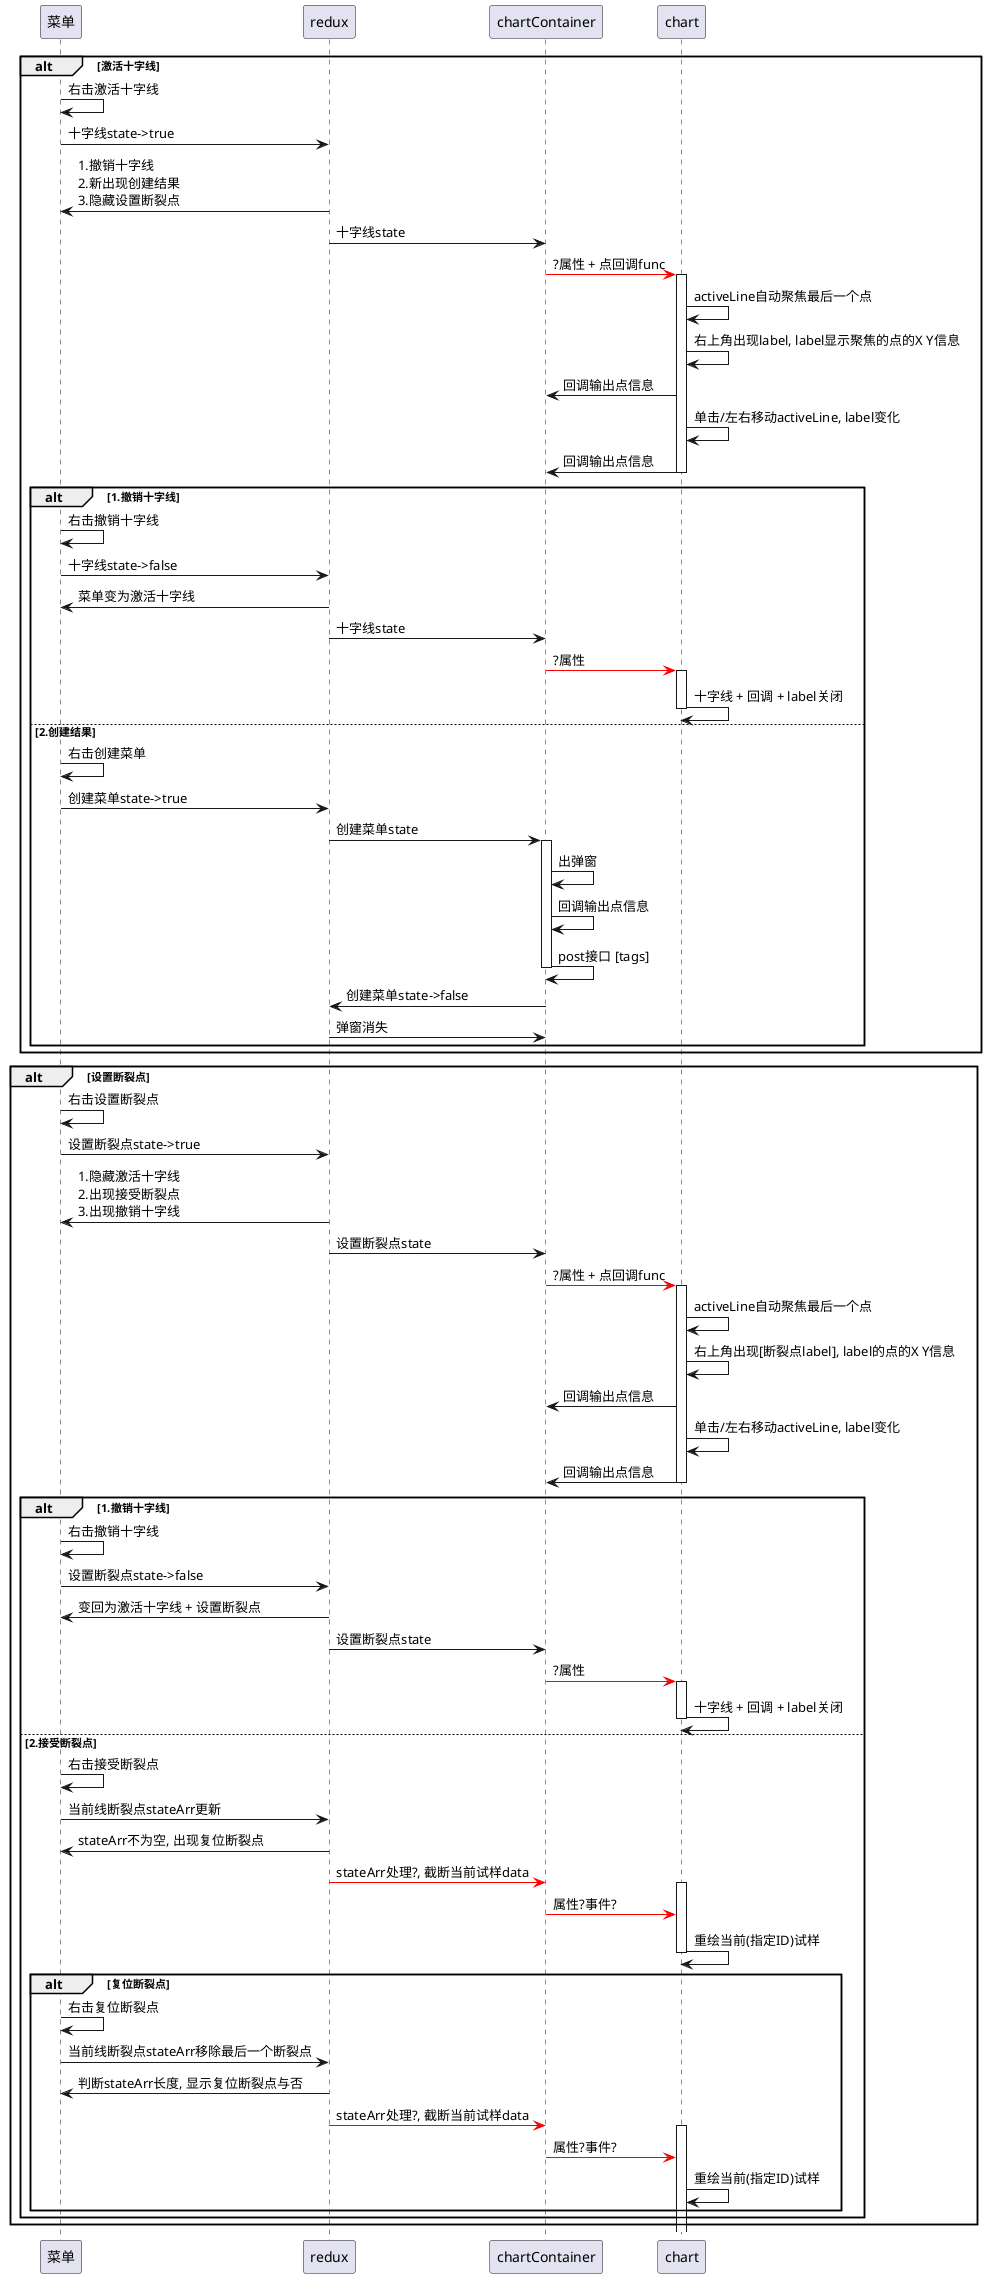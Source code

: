 @startuml
participant 菜单
participant redux
participant chartContainer
participant chart

' 激活十字线逻辑
alt 激活十字线
菜单 -> 菜单: 右击激活十字线
菜单 -> redux: 十字线state->true
redux -> 菜单: 1.撤销十字线 \n2.新出现创建结果 \n3.隐藏设置断裂点
redux -> chartContainer: 十字线state
chartContainer -[#Red]> chart: ?属性 + 点回调func
activate chart
chart -> chart: activeLine自动聚焦最后一个点
chart -> chart: 右上角出现label, label显示聚焦的点的X Y信息
chart -> chartContainer: 回调输出点信息
chart -> chart: 单击/左右移动activeLine, label变化
chart -> chartContainer: 回调输出点信息
deactivate chart
    alt 1.撤销十字线
    菜单 -> 菜单: 右击撤销十字线
    菜单 -> redux: 十字线state->false
    redux -> 菜单: 菜单变为激活十字线
    redux -> chartContainer: 十字线state
    chartContainer -[#Red]> chart: ?属性
    activate chart
    chart -> chart: 十字线 + 回调 + label关闭
    deactivate chart
    else 2.创建结果
    菜单 -> 菜单: 右击创建菜单
    菜单 -> redux: 创建菜单state->true
    redux -> chartContainer: 创建菜单state
    activate chartContainer
    chartContainer -> chartContainer: 出弹窗
    chartContainer -> chartContainer: 回调输出点信息
    chartContainer -> chartContainer: post接口 [tags]
    deactivate chartContainer
    chartContainer -> redux: 创建菜单state->false
    redux -> chartContainer: 弹窗消失
    end
end

' 设置断裂点逻辑
alt 设置断裂点
菜单 -> 菜单: 右击设置断裂点
菜单 -> redux: 设置断裂点state->true
redux -> 菜单: 1.隐藏激活十字线 \n2.出现接受断裂点 \n3.出现撤销十字线
redux -> chartContainer: 设置断裂点state
chartContainer -[#Red]> chart: ?属性 + 点回调func
activate chart
chart -> chart: activeLine自动聚焦最后一个点
chart -> chart: 右上角出现[断裂点label], label的点的X Y信息
chart -> chartContainer: 回调输出点信息
chart -> chart: 单击/左右移动activeLine, label变化
chart -> chartContainer: 回调输出点信息
deactivate chart
    alt 1.撤销十字线
        菜单 -> 菜单: 右击撤销十字线
        菜单 -> redux: 设置断裂点state->false
        redux -> 菜单: 变回为激活十字线 + 设置断裂点
        redux -> chartContainer: 设置断裂点state
        chartContainer -[#Red]> chart: ?属性
        activate chart
        chart -> chart: 十字线 + 回调 + label关闭
        deactivate chart
    else 2.接受断裂点
        菜单 -> 菜单: 右击接受断裂点
        菜单 -> redux: 当前线断裂点stateArr更新
        redux -> 菜单: stateArr不为空, 出现复位断裂点
        redux -[#Red]> chartContainer: stateArr处理?, 截断当前试样data
        activate chart
        chartContainer -[#Red]> chart: 属性?事件?
        chart -> chart: 重绘当前(指定ID)试样
        deactivate chart

        alt 复位断裂点
            菜单 -> 菜单: 右击复位断裂点
            菜单 -> redux: 当前线断裂点stateArr移除最后一个断裂点
            redux -> 菜单: 判断stateArr长度, 显示复位断裂点与否
            redux -[#Red]> chartContainer: stateArr处理?, 截断当前试样data
            activate chart
            chartContainer -[#Red]> chart: 属性?事件?
            chart -> chart: 重绘当前(指定ID)试样
        end
    end
end

' 显示标签
@enduml
